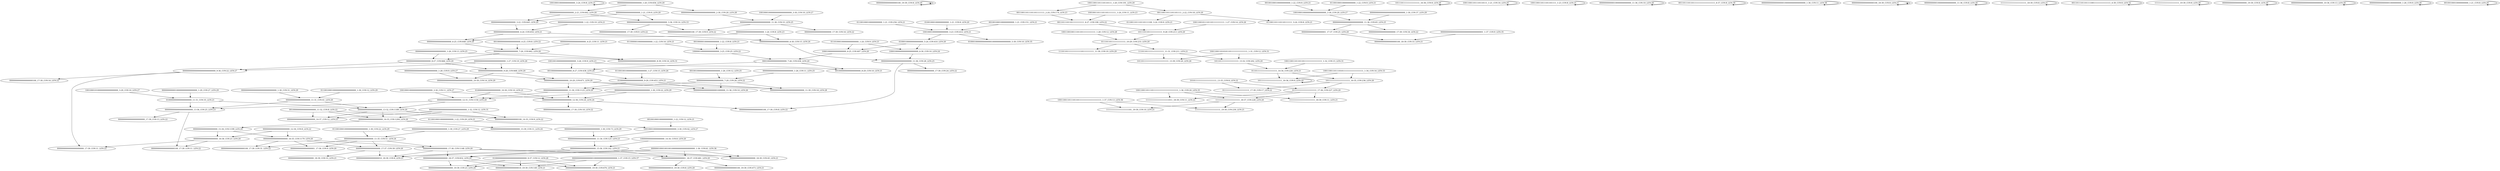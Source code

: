 digraph G {
    "100100010000000000000_3-24_COV:8_LEN:21" -> "100100010000000000000_3-24_COV:8_LEN:21";
    "0000000000000000000000000_11-36_COV:33_LEN:25" -> "0000000000000000000000_17-39_COV:16_LEN:22";
    "0000000000000000000000000_11-36_COV:33_LEN:25" -> "0000000000000000000100_17-39_COV:9_LEN:22";
    "00000000000000000000_11-31_COV:41_LEN:20" -> "00000000000000000000_13-32_COV:1189_LEN:20";
    "00000000000000000000_11-31_COV:41_LEN:20" -> "00000000000000000000000_13-36_COV:25_LEN:23";
    "00000000000000000100_19-39_COV:8_LEN:20" -> "00000000000000000100_19-39_COV:8_LEN:20";
    "000000000000000000000000000_1-28_COV:9_LEN:27" -> "00000000000000000000000000000_10-39_COV:14_LEN:29";
    "000000000000000000000000000_1-28_COV:9_LEN:27" -> "00000000000000000000_10-29_COV:671_LEN:20";
    "0010000000000000000000_11-32_COV:8_LEN:22" -> "00000000000000000000_14-33_COV:1204_LEN:20";
    "0010000000000000000000_11-32_COV:8_LEN:22" -> "0000000000000000000100_14-35_COV:9_LEN:22";
    "0010000000000000000000_11-32_COV:8_LEN:22" -> "00000000000000000000000_14-37_COV:12_LEN:23";
    "10011001101110110111_1-20_COV:191_LEN:20" -> "00110011011101101111_2-22_COV:18_LEN:20";
    "10011001101110110111_1-20_COV:191_LEN:20" -> "00110011011101101111111_2-24_COV:174_LEN:23";
    "00000000000000000000_17-37_COV:39_LEN:20" -> "000000000000000000000_18-39_COV:33_LEN:21";
    "00000000000000000000_17-37_COV:39_LEN:20" -> "000000000000000000010_18-39_COV:8_LEN:21";
    "00000000000000000000_8-27_COV:666_LEN:20" -> "000000000000000000000000000_9-36_COV:22_LEN:27";
    "00000000000000000000_8-27_COV:666_LEN:20" -> "00000000000000000000_9-28_COV:668_LEN:20";
    "001001000100000000000_1-22_COV:9_LEN:21" -> "100100010000000000000000000_3-30_COV:20_LEN:27";
    "011011111111111111111_14-34_COV:226_LEN:21" -> "10111111111111111111_16-36_COV:9_LEN:20";
    "011011111111111111111_14-34_COV:226_LEN:21" -> "10111111111111111111_16-35_COV:236_LEN:20";
    "00000000000000000000_11-30_COV:1125_LEN:20" -> "00000000000000000000_12-31_COV:1150_LEN:20";
    "00000000000000000000_11-30_COV:1125_LEN:20" -> "000000000000000000000000_12-36_COV:24_LEN:24";
    "00000000000000000001_18-37_COV:481_LEN:20" -> "00000000000000000010_19-39_COV:8_LEN:20";
    "00000000000000000001_18-37_COV:481_LEN:20" -> "000000000000000000100_19-39_COV:473_LEN:21";
    "100100010000000000000000000_3-30_COV:42_LEN:27" -> "00000000000000000000000_11-34_COV:125_LEN:23";
    "00000000000000000000_6-25_COV:648_LEN:20" -> "00000000000000000000_7-26_COV:662_LEN:20";
    "10111011111111111111_16-36_COV:8_LEN:20" -> "10111011111111111111_16-36_COV:8_LEN:20";
    "10011001101110110111_1-21_COV:16_LEN:20" -> "10011001101110110111_1-21_COV:16_LEN:20";
    "1010111111111111111111_13-35_COV:8_LEN:22" -> "0111111111111111111111_17-39_COV:17_LEN:22";
    "1010111111111111111111_13-35_COV:8_LEN:22" -> "01111111111111111111_17-36_COV:227_LEN:20";
    "01100100010000000000000000000_1-30_COV:22_LEN:29" -> "000000000000000000000000_11-35_COV:51_LEN:24";
    "001001000100000000000_1-22_COV:12_LEN:21" -> "100100010000000000000000000_3-30_COV:42_LEN:27";
    "01001000100000000000_1-21_COV:8_LEN:20" -> "100100010000000000000_3-23_COV:414_LEN:21";
    "0000000000000000010000000000000000000_1-37_COV:15_LEN:37" -> "000000000000000000010_19-39_COV:149_LEN:21";
    "0000000000000000010000000000000000000_1-37_COV:15_LEN:37" -> "000000000000000000000_19-39_COV:676_LEN:21";
    "0000000000000000010000000000000000000_1-37_COV:15_LEN:37" -> "00000000000000000000_19-39_COV:23_LEN:20";
    "1001100100111011011111111111_1-28_COV:12_LEN:28" -> "01110110111111111111_10-29_COV:233_LEN:20";
    "00000000000000000000_16-35_COV:1179_LEN:20" -> "00000000000000000000_17-37_COV:39_LEN:20";
    "00000000000000000000_16-35_COV:1179_LEN:20" -> "0000000000000000000100_17-39_COV:31_LEN:22";
    "00000000000000000000_16-35_COV:1179_LEN:20" -> "00000000000000000001_17-36_COV:9_LEN:20";
    "00000000000000000000_16-35_COV:1179_LEN:20" -> "00000000000000000000_17-36_COV:1148_LEN:20";
    "0010010000000000000000000_1-26_COV:12_LEN:25" -> "0000000000000000000000_7-29_COV:26_LEN:22";
    "0000000000000000000000_7-29_COV:26_LEN:22" -> "00000000000000000000_11-30_COV:1125_LEN:20";
    "0000000000000000000000_7-29_COV:26_LEN:22" -> "00000000000000000001000000_11-36_COV:10_LEN:26";
    "0000000000000000000000_7-29_COV:26_LEN:22" -> "0000000000000000000000000000_11-39_COV:18_LEN:28";
    "100110011011101101111_1-23_COV:8_LEN:21" -> "100110011011101101111_1-23_COV:8_LEN:21";
    "000000000000000000000_4-24_COV:654_LEN:21" -> "00000000000000000000_6-25_COV:648_LEN:20";
    "000000000000000000000_4-24_COV:654_LEN:21" -> "000000000000000000000000_6-30_COV:15_LEN:24";
    "100100010000000000000000000_3-30_COV:20_LEN:27" -> "0000000000000000000000000_11-36_COV:65_LEN:25";
    "10010010000000000000000_3-26_COV:9_LEN:23" -> "00100000000000000000_8-27_COV:438_LEN:20";
    "10010010000000000000000_3-26_COV:9_LEN:23" -> "001000000000000000000_8-29_COV:10_LEN:21";
    "100100010000000000000_3-23_COV:414_LEN:21" -> "01000100000000000000_5-24_COV:410_LEN:20";
    "100100010000000000000_3-23_COV:414_LEN:21" -> "01000100000000000001000000000000000_5-39_COV:10_LEN:35";
    "00000000000010000000000000_11-36_COV:10_LEN:26" -> "00000000000010000000000000_11-36_COV:10_LEN:26";
    "00000000000000000000000_1-24_COV:8_LEN:23" -> "00000000000000000000_6-25_COV:648_LEN:20";
    "00000000000000000000000_1-24_COV:8_LEN:23" -> "000000000000000000000000_6-30_COV:15_LEN:24";
    "100110011011101011111111111111111_1-34_COV:16_LEN:33" -> "10111111111111111111_16-36_COV:9_LEN:20";
    "100110011011101011111111111111111_1-34_COV:16_LEN:33" -> "10111111111111111111_16-35_COV:236_LEN:20";
    "00110011011101101111_2-22_COV:18_LEN:20" -> "011001101110110111111_3-24_COV:8_LEN:21";
    "00110011011101101111_2-22_COV:18_LEN:20" -> "011001101110110111100_3-24_COV:9_LEN:21";
    "000000000000000000000000000_9-36_COV:22_LEN:27" -> "0000000000000000000100_17-39_COV:16_LEN:22";
    "000000000000000000000000000_9-36_COV:22_LEN:27" -> "0000000000000000000000_17-39_COV:11_LEN:22";
    "00000000000000000000000000000000001_1-37_COV:9_LEN:35" -> "000000000000000000100_18-39_COV:33_LEN:21";
    "01110110111111111111_10-29_COV:233_LEN:20" -> "11101101111111111110111111111_11-39_COV:19_LEN:29";
    "01110110111111111111_10-29_COV:233_LEN:20" -> "111011011111111111111_11-31_COV:211_LEN:21";
    "10011001011101101111111111_1-27_COV:14_LEN:26" -> "10111011011111111111_9-28_COV:213_LEN:20";
    "000000000000000000000000_11-35_COV:51_LEN:24" -> "00000000000000000000_17-37_COV:39_LEN:20";
    "000000000000000000000000_11-35_COV:51_LEN:24" -> "0000000000000000000100_17-39_COV:31_LEN:22";
    "000000000000000000000000_11-35_COV:51_LEN:24" -> "00000000000000000001_17-36_COV:9_LEN:20";
    "000000000000000000000000_11-35_COV:51_LEN:24" -> "00000000000000000000_17-36_COV:1148_LEN:20";
    "11111111111111111111_18-37_COV:228_LEN:20" -> "111111111111111111101_19-39_COV:10_LEN:21";
    "11111111111111111111_18-37_COV:228_LEN:20" -> "111111111111111111111_19-39_COV:230_LEN:21";
    "001101110110111111111111111111_6-37_COV:8_LEN:30" -> "001101110110111111111111111111_6-37_COV:8_LEN:30";
    "000000000000000000100000000000000000_1-36_COV:11_LEN:36" -> "000000000000000000100000000000000000_1-36_COV:11_LEN:36";
    "01000100000000000000_5-24_COV:410_LEN:20" -> "100010000000000000000000_6-30_COV:10_LEN:24";
    "01000100000000000000_5-24_COV:410_LEN:20" -> "10001000000000000000_6-25_COV:407_LEN:20";
    "01100100100000000000000000_1-27_COV:15_LEN:26" -> "010000000000000000000_9-29_COV:453_LEN:21";
    "011000001000000000000_1-22_COV:16_LEN:21" -> "1000001000000000000000_3-25_COV:25_LEN:22";
    "01111111111111111111_17-36_COV:227_LEN:20" -> "111111111111111111111_18-39_COV:11_LEN:21";
    "01111111111111111111_17-36_COV:227_LEN:20" -> "1111111111111111111011_18-39_COV:11_LEN:22";
    "01111111111111111111_17-36_COV:227_LEN:20" -> "11111111111111111111_18-37_COV:228_LEN:20";
    "010000000000000000000_10-30_COV:10_LEN:21" -> "00000000000000000000_12-31_COV:1150_LEN:20";
    "010000000000000000000_10-30_COV:10_LEN:21" -> "000000000000000000000000_12-36_COV:24_LEN:24";
    "111011011111111111111_11-31_COV:211_LEN:21" -> "10110111111111111111111111_13-39_COV:20_LEN:26";
    "111011011111111111111_11-31_COV:211_LEN:21" -> "10110111111111111111_13-32_COV:202_LEN:20";
    "001000001000000000000_1-22_COV:8_LEN:21" -> "1000001000000000000000_3-25_COV:25_LEN:22";
    "00000000000000000000_12-31_COV:1150_LEN:20" -> "00000000000000000000_13-32_COV:1189_LEN:20";
    "00000000000000000000_12-31_COV:1150_LEN:20" -> "00000000000000000000000_13-36_COV:25_LEN:23";
    "00000000000000000000000000000_1-30_COV:31_LEN:29" -> "00000000000000000000_11-31_COV:41_LEN:20";
    "00000000000000000000_14-33_COV:1204_LEN:20" -> "00000000000000000000_15-34_COV:1199_LEN:20";
    "00000000000000000000_14-33_COV:1204_LEN:20" -> "000000000000000000000000_15-39_COV:11_LEN:24";
    "0010000000000000000000_4-25_COV:8_LEN:22" -> "00000000000000000000_7-26_COV:662_LEN:20";
    "00000000000000000000_3-22_COV:645_LEN:20" -> "000000000000000000000_4-24_COV:654_LEN:21";
    "00000000000000000000000000000_1-30_COV:37_LEN:29" -> "0000000000000000000000000_11-36_COV:65_LEN:25";
    "0000000000000000000000000_1-26_COV:11_LEN:25" -> "0000000000000000000000_7-29_COV:26_LEN:22";
    "000000000000000000000000000000000_3-36_COV:14_LEN:33" -> "0000000000000000000000_17-39_COV:9_LEN:22";
    "000000000000000000000000000000000_3-36_COV:14_LEN:33" -> "0000000000000000000100_17-39_COV:9_LEN:22";
    "000000000000000000100_18-39_COV:8_LEN:21" -> "000000000000000000100_18-39_COV:8_LEN:21";
    "1000001000000000000000_3-25_COV:25_LEN:22" -> "00010000000000000000_7-26_COV:436_LEN:20";
    "0000000000000000000000000000_2-30_COV:20_LEN:28" -> "0000000000000000000000000_11-36_COV:33_LEN:25";
    "00000000001000000000000000_11-36_COV:8_LEN:26" -> "00000000001000000000000000_11-36_COV:8_LEN:26";
    "111111111111111111111_18-39_COV:8_LEN:21" -> "111111111111111111111_18-39_COV:8_LEN:21";
    "00110111011011110011111111111111_6-39_COV:8_LEN:32" -> "00110111011011110011111111111111_6-39_COV:8_LEN:32";
    "000000100010010010000000000000000000_1-36_COV:61_LEN:36" -> "00000000000000000001_18-37_COV:481_LEN:20";
    "000000100010010010000000000000000000_1-36_COV:61_LEN:36" -> "00000000000000000000_18-37_COV:832_LEN:20";
    "000000100010010010000000000000000000_1-36_COV:61_LEN:36" -> "000000000000000000010_18-39_COV:8_LEN:21";
    "000000100010010010000000000000000000_1-36_COV:61_LEN:36" -> "000000000000000000000_18-39_COV:45_LEN:21";
    "00000000000000000000_18-37_COV:832_LEN:20" -> "000000000000000000010_19-39_COV:149_LEN:21";
    "00000000000000000000_18-37_COV:832_LEN:20" -> "000000000000000000000_19-39_COV:676_LEN:21";
    "00000000000000000000_18-37_COV:832_LEN:20" -> "00000000000000000000_19-39_COV:23_LEN:20";
    "11111111111111111111_19-39_COV:8_LEN:20" -> "11111111111111111111_19-39_COV:8_LEN:20";
    "011001000100000000000_1-22_COV:29_LEN:21" -> "100100010000000000000000000_3-30_COV:42_LEN:27";
    "011001000100000000000_1-22_COV:9_LEN:21" -> "100100010000000000000000000_3-30_COV:20_LEN:27";
    "00000000000000000000000_11-34_COV:125_LEN:23" -> "000000000000000000000_15-36_COV:142_LEN:21";
    "00000000000000000000_19-39_COV:8_LEN:20" -> "00000000000000000000_19-39_COV:8_LEN:20";
    "00000000000000000000000000000_1-30_COV:73_LEN:29" -> "00000000000000000000000_11-34_COV:125_LEN:23";
    "100010000000000000000000_6-30_COV:10_LEN:24" -> "0000000000000000000000000_11-36_COV:28_LEN:25";
    "10001000000000000000_6-25_COV:407_LEN:20" -> "00010000000000000000_7-26_COV:436_LEN:20";
    "0000000000000000000000000_11-36_COV:28_LEN:25" -> "0000000000000000000000_17-39_COV:24_LEN:22";
    "0000000000000000000000000_11-36_COV:28_LEN:25" -> "0000000000000000000100_17-39_COV:8_LEN:22";
    "1001100110110110111111111111111_1-32_COV:15_LEN:31" -> "011011111111111111111_14-34_COV:226_LEN:21";
    "010000000000000000000_9-29_COV:453_LEN:21" -> "00000000000000000000_11-30_COV:1125_LEN:20";
    "010000000000000000000_9-29_COV:453_LEN:21" -> "00000000000000000001000000_11-36_COV:10_LEN:26";
    "010000000000000000000_9-29_COV:453_LEN:21" -> "0000000000000000000000000000_11-39_COV:18_LEN:28";
    "100100010000000000000000000_3-30_COV:10_LEN:27" -> "0000000000000000000000000_11-36_COV:33_LEN:25";
    "10110111111111111111_13-32_COV:202_LEN:20" -> "011011111111111111111_14-34_COV:226_LEN:21";
    "00100000000000000000_8-27_COV:438_LEN:20" -> "010000000000000000000_9-29_COV:453_LEN:21";
    "010000000000000000000_11-31_COV:35_LEN:21" -> "00000000000000000000_13-32_COV:1189_LEN:20";
    "010000000000000000000_11-31_COV:35_LEN:21" -> "00000000000000000000000_13-36_COV:25_LEN:23";
    "00000000000000000000000000000_1-30_COV:27_LEN:29" -> "000000000000000000000000_11-35_COV:51_LEN:24";
    "00000000000000000100_19-39_COV:8_LEN:20" -> "00000000000000000100_19-39_COV:8_LEN:20";
    "00000000000000000000000000000_1-30_COV:22_LEN:29" -> "00000000000000000000_12-31_COV:1150_LEN:20";
    "00000000000000000000000000000_1-30_COV:22_LEN:29" -> "000000000000000000000000_12-36_COV:24_LEN:24";
    "00000000000000000001_17-37_COV:25_LEN:20" -> "000000000000000000100_18-39_COV:33_LEN:21";
    "001001000100000000000_1-21_COV:151_LEN:21" -> "100100010000000000000_3-23_COV:414_LEN:21";
    "011001000100000000000_1-21_COV:256_LEN:21" -> "100100010000000000000_3-23_COV:414_LEN:21";
    "00000000000000000000000000_10-36_COV:13_LEN:26" -> "00000000000000000000000000_10-36_COV:13_LEN:26";
    "00000000000000000000_7-26_COV:662_LEN:20" -> "00000000000000000000_8-27_COV:666_LEN:20";
    "00000000000000000000_7-26_COV:662_LEN:20" -> "0000000000000000000000000000000_8-39_COV:16_LEN:31";
    "00000000000000000000_16-36_COV:23_LEN:20" -> "0000000000000000000100_17-39_COV:11_LEN:22";
    "00000000000000000000_16-36_COV:23_LEN:20" -> "0000000000000000000000_17-39_COV:11_LEN:22";
    "100100010100000000000000000_3-29_COV:10_LEN:27" -> "010000000000000000000_11-31_COV:35_LEN:21";
    "10111111111111111111_16-36_COV:9_LEN:20" -> "10111111111111111111_16-36_COV:9_LEN:20";
    "000000000000000000000_1-22_COV:19_LEN:21" -> "000000000000000000000_4-24_COV:654_LEN:21";
    "0000000000000000000000000_11-36_COV:65_LEN:25" -> "00000000000000000001_17-37_COV:25_LEN:20";
    "0000000000000000000000000_11-36_COV:65_LEN:25" -> "0000000000000000000000_17-39_COV:34_LEN:22";
    "00010000000000000000_7-26_COV:436_LEN:20" -> "00100000000000000000_8-27_COV:438_LEN:20";
    "00010000000000000000_7-26_COV:436_LEN:20" -> "001000000000000000000_8-29_COV:10_LEN:21";
    "000000000000000000000_15-36_COV:142_LEN:21" -> "00000000000000000001_18-37_COV:481_LEN:20";
    "000000000000000000000_15-36_COV:142_LEN:21" -> "00000000000000000000_18-37_COV:832_LEN:20";
    "000000000000000000000_15-36_COV:142_LEN:21" -> "000000000000000000010_18-39_COV:8_LEN:21";
    "000000000000000000000_15-36_COV:142_LEN:21" -> "000000000000000000000_18-39_COV:45_LEN:21";
    "00000000000000000000_17-36_COV:1148_LEN:20" -> "00000000000000000001_18-37_COV:481_LEN:20";
    "00000000000000000000_17-36_COV:1148_LEN:20" -> "00000000000000000000_18-37_COV:832_LEN:20";
    "00000000000000000000_17-36_COV:1148_LEN:20" -> "000000000000000000010_18-39_COV:8_LEN:21";
    "00000000000000000000_17-36_COV:1148_LEN:20" -> "000000000000000000000_18-39_COV:45_LEN:21";
    "00000000000000000000_1-20_COV:656_LEN:20" -> "0000000000000000000000000000_2-30_COV:20_LEN:28";
    "00000000000000000000_1-20_COV:656_LEN:20" -> "00000000000000000000_2-21_COV:642_LEN:20";
    "01100100010000000000000000000_1-30_COV:12_LEN:29" -> "00000000000000000000_11-31_COV:41_LEN:20";
    "0011011101101111111111_6-27_COV:190_LEN:22" -> "10111011011111111111_9-28_COV:213_LEN:20";
    "000000000000000000000_4-25_COV:11_LEN:21" -> "00000000000000000000_7-26_COV:662_LEN:20";
    "00000000000000000000_2-21_COV:642_LEN:20" -> "00000000000000000000_3-22_COV:645_LEN:20";
    "00000000000000000000_2-21_COV:642_LEN:20" -> "000000000000000000000000000000000_3-36_COV:14_LEN:33";
    "00000000000000000000_15-34_COV:1199_LEN:20" -> "00000000000000000000_16-35_COV:1179_LEN:20";
    "00000000000000000000_15-34_COV:1199_LEN:20" -> "00000000000000000000_16-36_COV:23_LEN:20";
    "000000000000000000000000_12-36_COV:24_LEN:24" -> "0000000000000000000000_17-39_COV:18_LEN:22";
    "000000000000000000000000_12-36_COV:24_LEN:24" -> "0000000000000000000100_17-39_COV:8_LEN:22";
    "00110011011101101111111_2-24_COV:174_LEN:23" -> "0011011101101111111111_6-27_COV:190_LEN:22";
    "00000000000000000000_9-28_COV:668_LEN:20" -> "00000000000000000000000000000_10-39_COV:14_LEN:29";
    "00000000000000000000_9-28_COV:668_LEN:20" -> "00000000000000000000_10-29_COV:671_LEN:20";
    "0000000000000000000000000_1-26_COV:13_LEN:25" -> "00000000000000000000_8-27_COV:666_LEN:20";
    "0000000000000000000000000_1-26_COV:13_LEN:25" -> "0000000000000000000000000000000_8-39_COV:16_LEN:31";
    "00000000000000001000000000_1-26_COV:9_LEN:26" -> "00000000000000001000000000_1-26_COV:9_LEN:26";
    "10111011011111111111_9-28_COV:213_LEN:20" -> "01110110111111111111_10-29_COV:233_LEN:20";
    "00000000000000000000_13-32_COV:1189_LEN:20" -> "00000000000000000000_14-33_COV:1204_LEN:20";
    "00000000000000000000_13-32_COV:1189_LEN:20" -> "0000000000000000000100_14-35_COV:9_LEN:22";
    "00000000000000000000_13-32_COV:1189_LEN:20" -> "00000000000000000000000_14-37_COV:12_LEN:23";
    "10010011011101101111111_1-24_COV:11_LEN:23" -> "0011011101101111111111_6-27_COV:190_LEN:22";
    "00000000000000000000_1-21_COV:9_LEN:20" -> "00000000000000000000_3-22_COV:645_LEN:20";
    "00000000000000000000_1-21_COV:9_LEN:20" -> "000000000000000000000000000000000_3-36_COV:14_LEN:33";
    "1001100110101011011111111111111_1-31_COV:12_LEN:31" -> "10110111111111111111111111_13-39_COV:20_LEN:26";
    "1001100110101011011111111111111_1-31_COV:12_LEN:31" -> "10110111111111111111_13-32_COV:202_LEN:20";
    "00000000000100000000000000000_1-29_COV:27_LEN:29" -> "010000000000000000000_11-31_COV:35_LEN:21";
    "000000000000000000000000_6-30_COV:15_LEN:24" -> "0000000000000000000000000_11-36_COV:28_LEN:25";
    "10111111111111111111_16-35_COV:236_LEN:20" -> "0111111111111111111111_17-39_COV:17_LEN:22";
    "10111111111111111111_16-35_COV:236_LEN:20" -> "01111111111111111111_17-36_COV:227_LEN:20";
    "10011001101110111111111111111111111_1-36_COV:20_LEN:35" -> "111111111111111111111_18-39_COV:11_LEN:21";
    "10011001101110111111111111111111111_1-36_COV:20_LEN:35" -> "1111111111111111111011_18-39_COV:11_LEN:22";
    "10011001101110111111111111111111111_1-36_COV:20_LEN:35" -> "11111111111111111111_18-37_COV:228_LEN:20";
    "0000000000000000000000000000000_1-32_COV:12_LEN:31" -> "00000000000000000000_14-33_COV:1204_LEN:20";
    "0000000000000000000000000000000_1-32_COV:12_LEN:31" -> "0000000000000000000100_14-35_COV:9_LEN:22";
    "0000000000000000000000000000000_1-32_COV:12_LEN:31" -> "00000000000000000000000_14-37_COV:12_LEN:23";
    "10000000000000000000_14-34_COV:8_LEN:20" -> "000000000000000000000_15-36_COV:142_LEN:21";
    "0100000000000000000000000000_9-37_COV:12_LEN:28" -> "000000000000000000010_19-39_COV:149_LEN:21";
    "0100000000000000000000000000_9-37_COV:12_LEN:28" -> "000000000000000000000_19-39_COV:676_LEN:21";
    "0100000000000000000000000000_9-37_COV:12_LEN:28" -> "00000000000000000000_19-39_COV:23_LEN:20";
    "000000000000000000100_18-39_COV:8_LEN:21" -> "000000000000000000100_18-39_COV:8_LEN:21";
    "100110011011101101111111111111111111_1-37_COV:13_LEN:36" -> "111111111111111111101_19-39_COV:10_LEN:21";
    "100110011011101101111111111111111111_1-37_COV:13_LEN:36" -> "111111111111111111111_19-39_COV:230_LEN:21";
    "00000000000000000000_10-29_COV:671_LEN:20" -> "00000000000000000000_11-30_COV:1125_LEN:20";
    "00000000000000000000_10-29_COV:671_LEN:20" -> "00000000000000000001000000_11-36_COV:10_LEN:26";
    "00000000000000000000_10-29_COV:671_LEN:20" -> "0000000000000000000000000000_11-39_COV:18_LEN:28";
    "00000000000000000000000000_1-27_COV:19_LEN:26" -> "000000000000000000000000000_9-36_COV:22_LEN:27";
    "00000000000000000000000000_1-27_COV:19_LEN:26" -> "00000000000000000000_9-28_COV:668_LEN:20";
    "01101000100000000000000_1-24_COV:9_LEN:23" -> "100010000000000000000000_6-30_COV:10_LEN:24";
    "01101000100000000000000_1-24_COV:9_LEN:23" -> "10001000000000000000_6-25_COV:407_LEN:20";
    "00100100010000000000_1-21_COV:8_LEN:20" -> "00100100010000000000_1-21_COV:8_LEN:20";
    "00000000000000000000000_13-36_COV:25_LEN:23" -> "0000000000000000000100_17-39_COV:11_LEN:22";
    "00000000000000000000000_13-36_COV:25_LEN:23" -> "0000000000000000000000_17-39_COV:13_LEN:22";
    "0000000000000000000000_12-34_COV:8_LEN:22" -> "00000000000000000000_16-35_COV:1179_LEN:20";
    "0000000000000000000000_12-34_COV:8_LEN:22" -> "00000000000000000000_16-36_COV:23_LEN:20";
    "100100010000000000000000000_3-30_COV:11_LEN:27" -> "00000000000000000000_12-31_COV:1150_LEN:20";
    "100100010000000000000000000_3-30_COV:11_LEN:27" -> "000000000000000000000000_12-36_COV:24_LEN:24";
}
